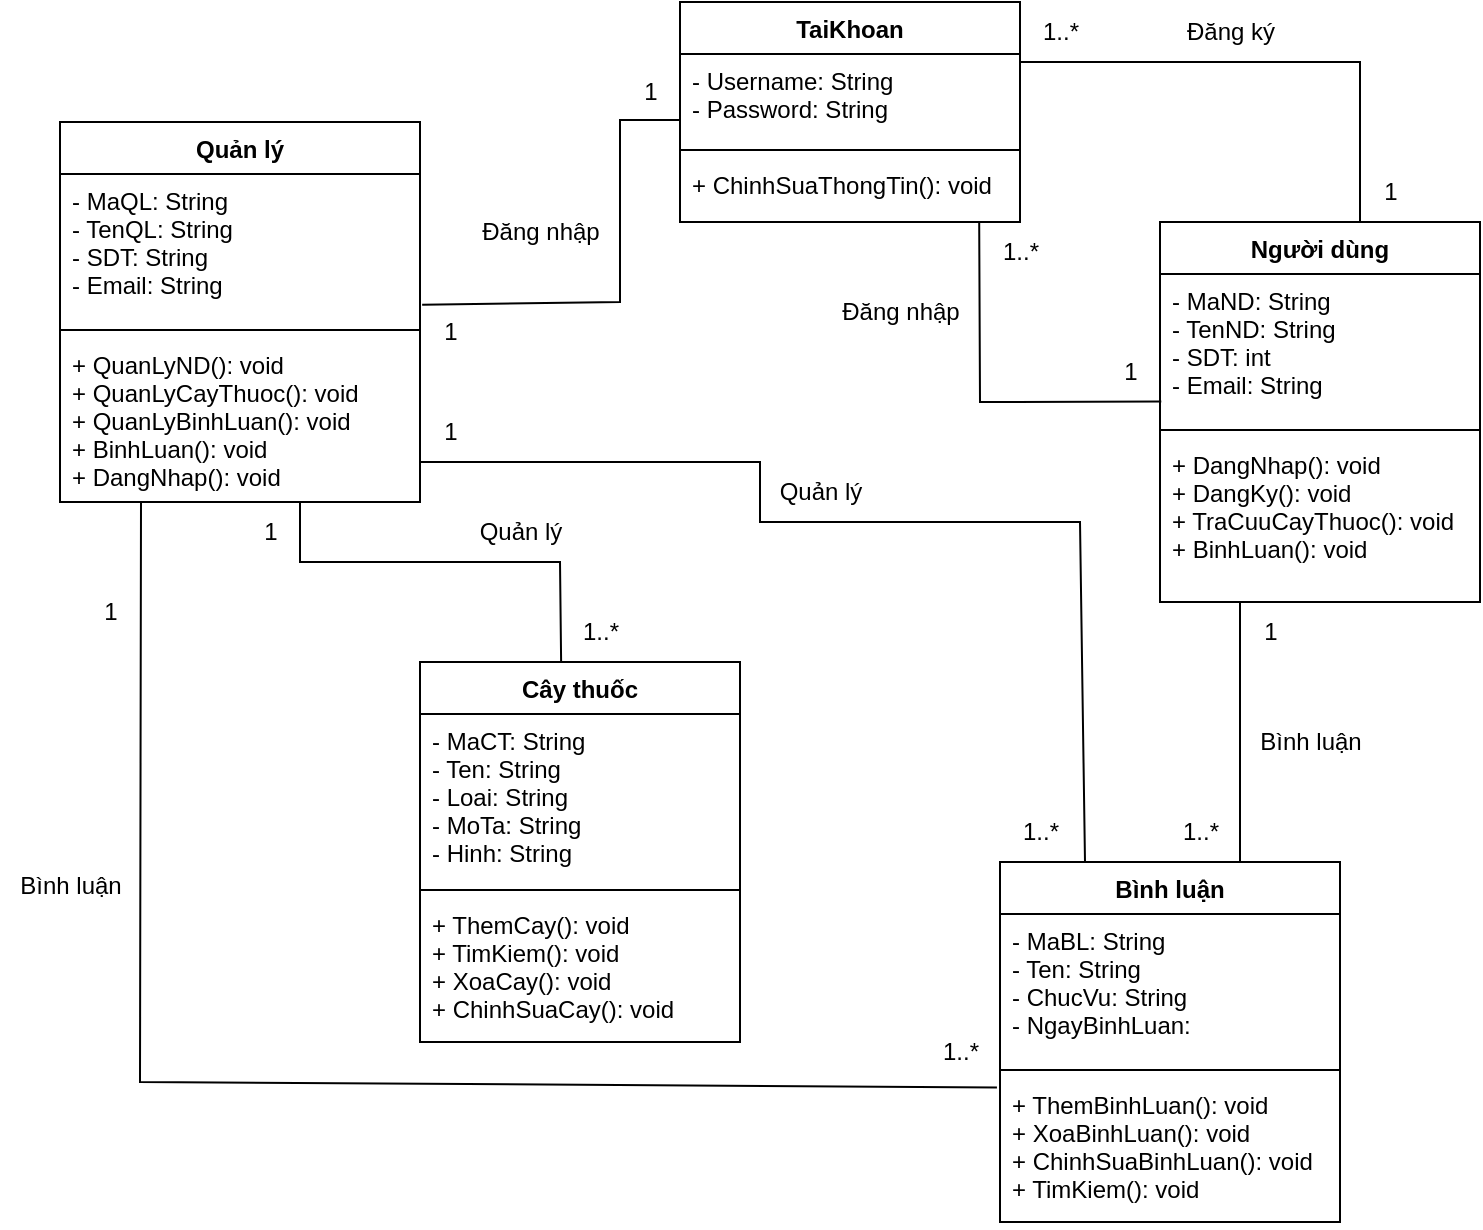 <mxfile version="20.6.0"><diagram id="Yj39olRPtuy8JkPqei68" name="Page-1"><mxGraphModel dx="1173" dy="635" grid="1" gridSize="10" guides="1" tooltips="1" connect="1" arrows="1" fold="1" page="1" pageScale="1" pageWidth="850" pageHeight="1100" math="0" shadow="0"><root><mxCell id="0"/><mxCell id="1" parent="0"/><mxCell id="2QaHPqXlQmi6M6W6ErxX-2" value="Người dùng" style="swimlane;fontStyle=1;align=center;verticalAlign=top;childLayout=stackLayout;horizontal=1;startSize=26;horizontalStack=0;resizeParent=1;resizeParentMax=0;resizeLast=0;collapsible=1;marginBottom=0;" vertex="1" parent="1"><mxGeometry x="650" y="640" width="160" height="190" as="geometry"/></mxCell><mxCell id="2QaHPqXlQmi6M6W6ErxX-3" value="- MaND: String&#10;- TenND: String&#10;- SDT: int&#10;- Email: String&#10;" style="text;strokeColor=none;fillColor=none;align=left;verticalAlign=top;spacingLeft=4;spacingRight=4;overflow=hidden;rotatable=0;points=[[0,0.5],[1,0.5]];portConstraint=eastwest;" vertex="1" parent="2QaHPqXlQmi6M6W6ErxX-2"><mxGeometry y="26" width="160" height="74" as="geometry"/></mxCell><mxCell id="2QaHPqXlQmi6M6W6ErxX-4" value="" style="line;strokeWidth=1;fillColor=none;align=left;verticalAlign=middle;spacingTop=-1;spacingLeft=3;spacingRight=3;rotatable=0;labelPosition=right;points=[];portConstraint=eastwest;strokeColor=inherit;" vertex="1" parent="2QaHPqXlQmi6M6W6ErxX-2"><mxGeometry y="100" width="160" height="8" as="geometry"/></mxCell><mxCell id="2QaHPqXlQmi6M6W6ErxX-5" value="+ DangNhap(): void&#10;+ DangKy(): void&#10;+ TraCuuCayThuoc(): void&#10;+ BinhLuan(): void" style="text;strokeColor=none;fillColor=none;align=left;verticalAlign=top;spacingLeft=4;spacingRight=4;overflow=hidden;rotatable=0;points=[[0,0.5],[1,0.5]];portConstraint=eastwest;" vertex="1" parent="2QaHPqXlQmi6M6W6ErxX-2"><mxGeometry y="108" width="160" height="82" as="geometry"/></mxCell><mxCell id="2QaHPqXlQmi6M6W6ErxX-6" value="Quản lý" style="swimlane;fontStyle=1;align=center;verticalAlign=top;childLayout=stackLayout;horizontal=1;startSize=26;horizontalStack=0;resizeParent=1;resizeParentMax=0;resizeLast=0;collapsible=1;marginBottom=0;" vertex="1" parent="1"><mxGeometry x="100" y="590" width="180" height="190" as="geometry"/></mxCell><mxCell id="2QaHPqXlQmi6M6W6ErxX-7" value="- MaQL: String&#10;- TenQL: String&#10;- SDT: String&#10;- Email: String" style="text;strokeColor=none;fillColor=none;align=left;verticalAlign=top;spacingLeft=4;spacingRight=4;overflow=hidden;rotatable=0;points=[[0,0.5],[1,0.5]];portConstraint=eastwest;" vertex="1" parent="2QaHPqXlQmi6M6W6ErxX-6"><mxGeometry y="26" width="180" height="74" as="geometry"/></mxCell><mxCell id="2QaHPqXlQmi6M6W6ErxX-8" value="" style="line;strokeWidth=1;fillColor=none;align=left;verticalAlign=middle;spacingTop=-1;spacingLeft=3;spacingRight=3;rotatable=0;labelPosition=right;points=[];portConstraint=eastwest;strokeColor=inherit;" vertex="1" parent="2QaHPqXlQmi6M6W6ErxX-6"><mxGeometry y="100" width="180" height="8" as="geometry"/></mxCell><mxCell id="2QaHPqXlQmi6M6W6ErxX-9" value="+ QuanLyND(): void&#10;+ QuanLyCayThuoc(): void&#10;+ QuanLyBinhLuan(): void&#10;+ BinhLuan(): void&#10;+ DangNhap(): void" style="text;strokeColor=none;fillColor=none;align=left;verticalAlign=top;spacingLeft=4;spacingRight=4;overflow=hidden;rotatable=0;points=[[0,0.5],[1,0.5]];portConstraint=eastwest;" vertex="1" parent="2QaHPqXlQmi6M6W6ErxX-6"><mxGeometry y="108" width="180" height="82" as="geometry"/></mxCell><mxCell id="2QaHPqXlQmi6M6W6ErxX-10" value="TaiKhoan" style="swimlane;fontStyle=1;align=center;verticalAlign=top;childLayout=stackLayout;horizontal=1;startSize=26;horizontalStack=0;resizeParent=1;resizeParentMax=0;resizeLast=0;collapsible=1;marginBottom=0;" vertex="1" parent="1"><mxGeometry x="410" y="530" width="170" height="110" as="geometry"/></mxCell><mxCell id="2QaHPqXlQmi6M6W6ErxX-11" value="- Username: String&#10;- Password: String" style="text;strokeColor=none;fillColor=none;align=left;verticalAlign=top;spacingLeft=4;spacingRight=4;overflow=hidden;rotatable=0;points=[[0,0.5],[1,0.5]];portConstraint=eastwest;" vertex="1" parent="2QaHPqXlQmi6M6W6ErxX-10"><mxGeometry y="26" width="170" height="44" as="geometry"/></mxCell><mxCell id="2QaHPqXlQmi6M6W6ErxX-12" value="" style="line;strokeWidth=1;fillColor=none;align=left;verticalAlign=middle;spacingTop=-1;spacingLeft=3;spacingRight=3;rotatable=0;labelPosition=right;points=[];portConstraint=eastwest;strokeColor=inherit;" vertex="1" parent="2QaHPqXlQmi6M6W6ErxX-10"><mxGeometry y="70" width="170" height="8" as="geometry"/></mxCell><mxCell id="2QaHPqXlQmi6M6W6ErxX-13" value="+ ChinhSuaThongTin(): void" style="text;strokeColor=none;fillColor=none;align=left;verticalAlign=top;spacingLeft=4;spacingRight=4;overflow=hidden;rotatable=0;points=[[0,0.5],[1,0.5]];portConstraint=eastwest;" vertex="1" parent="2QaHPqXlQmi6M6W6ErxX-10"><mxGeometry y="78" width="170" height="32" as="geometry"/></mxCell><mxCell id="2QaHPqXlQmi6M6W6ErxX-14" value="Cây thuốc" style="swimlane;fontStyle=1;align=center;verticalAlign=top;childLayout=stackLayout;horizontal=1;startSize=26;horizontalStack=0;resizeParent=1;resizeParentMax=0;resizeLast=0;collapsible=1;marginBottom=0;" vertex="1" parent="1"><mxGeometry x="280" y="860" width="160" height="190" as="geometry"/></mxCell><mxCell id="2QaHPqXlQmi6M6W6ErxX-15" value="- MaCT: String&#10;- Ten: String&#10;- Loai: String&#10;- MoTa: String&#10;- Hinh: String" style="text;strokeColor=none;fillColor=none;align=left;verticalAlign=top;spacingLeft=4;spacingRight=4;overflow=hidden;rotatable=0;points=[[0,0.5],[1,0.5]];portConstraint=eastwest;" vertex="1" parent="2QaHPqXlQmi6M6W6ErxX-14"><mxGeometry y="26" width="160" height="84" as="geometry"/></mxCell><mxCell id="2QaHPqXlQmi6M6W6ErxX-16" value="" style="line;strokeWidth=1;fillColor=none;align=left;verticalAlign=middle;spacingTop=-1;spacingLeft=3;spacingRight=3;rotatable=0;labelPosition=right;points=[];portConstraint=eastwest;strokeColor=inherit;" vertex="1" parent="2QaHPqXlQmi6M6W6ErxX-14"><mxGeometry y="110" width="160" height="8" as="geometry"/></mxCell><mxCell id="2QaHPqXlQmi6M6W6ErxX-17" value="+ ThemCay(): void&#10;+ TimKiem(): void&#10;+ XoaCay(): void&#10;+ ChinhSuaCay(): void" style="text;strokeColor=none;fillColor=none;align=left;verticalAlign=top;spacingLeft=4;spacingRight=4;overflow=hidden;rotatable=0;points=[[0,0.5],[1,0.5]];portConstraint=eastwest;" vertex="1" parent="2QaHPqXlQmi6M6W6ErxX-14"><mxGeometry y="118" width="160" height="72" as="geometry"/></mxCell><mxCell id="2QaHPqXlQmi6M6W6ErxX-18" value="Bình luận" style="swimlane;fontStyle=1;align=center;verticalAlign=top;childLayout=stackLayout;horizontal=1;startSize=26;horizontalStack=0;resizeParent=1;resizeParentMax=0;resizeLast=0;collapsible=1;marginBottom=0;" vertex="1" parent="1"><mxGeometry x="570" y="960" width="170" height="180" as="geometry"/></mxCell><mxCell id="2QaHPqXlQmi6M6W6ErxX-19" value="- MaBL: String&#10;- Ten: String&#10;- ChucVu: String&#10;- NgayBinhLuan:" style="text;strokeColor=none;fillColor=none;align=left;verticalAlign=top;spacingLeft=4;spacingRight=4;overflow=hidden;rotatable=0;points=[[0,0.5],[1,0.5]];portConstraint=eastwest;" vertex="1" parent="2QaHPqXlQmi6M6W6ErxX-18"><mxGeometry y="26" width="170" height="74" as="geometry"/></mxCell><mxCell id="2QaHPqXlQmi6M6W6ErxX-20" value="" style="line;strokeWidth=1;fillColor=none;align=left;verticalAlign=middle;spacingTop=-1;spacingLeft=3;spacingRight=3;rotatable=0;labelPosition=right;points=[];portConstraint=eastwest;strokeColor=inherit;" vertex="1" parent="2QaHPqXlQmi6M6W6ErxX-18"><mxGeometry y="100" width="170" height="8" as="geometry"/></mxCell><mxCell id="2QaHPqXlQmi6M6W6ErxX-21" value="+ ThemBinhLuan(): void&#10;+ XoaBinhLuan(): void&#10;+ ChinhSuaBinhLuan(): void&#10;+ TimKiem(): void" style="text;strokeColor=none;fillColor=none;align=left;verticalAlign=top;spacingLeft=4;spacingRight=4;overflow=hidden;rotatable=0;points=[[0,0.5],[1,0.5]];portConstraint=eastwest;" vertex="1" parent="2QaHPqXlQmi6M6W6ErxX-18"><mxGeometry y="108" width="170" height="72" as="geometry"/></mxCell><mxCell id="2QaHPqXlQmi6M6W6ErxX-23" value="" style="endArrow=none;html=1;rounded=0;exitX=1.006;exitY=0.883;exitDx=0;exitDy=0;exitPerimeter=0;" edge="1" parent="1" source="2QaHPqXlQmi6M6W6ErxX-7"><mxGeometry width="50" height="50" relative="1" as="geometry"><mxPoint x="280" y="730" as="sourcePoint"/><mxPoint x="410" y="589" as="targetPoint"/><Array as="points"><mxPoint x="380" y="680"/><mxPoint x="380" y="589"/></Array></mxGeometry></mxCell><mxCell id="2QaHPqXlQmi6M6W6ErxX-24" value="Đăng nhập" style="text;html=1;align=center;verticalAlign=middle;resizable=0;points=[];autosize=1;strokeColor=none;fillColor=none;" vertex="1" parent="1"><mxGeometry x="300" y="630" width="80" height="30" as="geometry"/></mxCell><mxCell id="2QaHPqXlQmi6M6W6ErxX-25" value="1" style="text;html=1;align=center;verticalAlign=middle;resizable=0;points=[];autosize=1;strokeColor=none;fillColor=none;" vertex="1" parent="1"><mxGeometry x="280" y="680" width="30" height="30" as="geometry"/></mxCell><mxCell id="2QaHPqXlQmi6M6W6ErxX-26" value="1" style="text;html=1;align=center;verticalAlign=middle;resizable=0;points=[];autosize=1;strokeColor=none;fillColor=none;" vertex="1" parent="1"><mxGeometry x="380" y="560" width="30" height="30" as="geometry"/></mxCell><mxCell id="2QaHPqXlQmi6M6W6ErxX-27" value="" style="endArrow=none;html=1;rounded=0;entryX=0.004;entryY=0.861;entryDx=0;entryDy=0;entryPerimeter=0;exitX=0.88;exitY=1.004;exitDx=0;exitDy=0;exitPerimeter=0;" edge="1" parent="1" source="2QaHPqXlQmi6M6W6ErxX-13" target="2QaHPqXlQmi6M6W6ErxX-3"><mxGeometry width="50" height="50" relative="1" as="geometry"><mxPoint x="500" y="810" as="sourcePoint"/><mxPoint x="550" y="760" as="targetPoint"/><Array as="points"><mxPoint x="560" y="730"/></Array></mxGeometry></mxCell><mxCell id="2QaHPqXlQmi6M6W6ErxX-28" value="Đăng nhập" style="text;html=1;align=center;verticalAlign=middle;resizable=0;points=[];autosize=1;strokeColor=none;fillColor=none;" vertex="1" parent="1"><mxGeometry x="480" y="670" width="80" height="30" as="geometry"/></mxCell><mxCell id="2QaHPqXlQmi6M6W6ErxX-29" value="1" style="text;html=1;align=center;verticalAlign=middle;resizable=0;points=[];autosize=1;strokeColor=none;fillColor=none;" vertex="1" parent="1"><mxGeometry x="620" y="700" width="30" height="30" as="geometry"/></mxCell><mxCell id="2QaHPqXlQmi6M6W6ErxX-30" value="1..*" style="text;html=1;align=center;verticalAlign=middle;resizable=0;points=[];autosize=1;strokeColor=none;fillColor=none;" vertex="1" parent="1"><mxGeometry x="560" y="640" width="40" height="30" as="geometry"/></mxCell><mxCell id="2QaHPqXlQmi6M6W6ErxX-31" value="" style="endArrow=none;html=1;rounded=0;" edge="1" parent="1"><mxGeometry width="50" height="50" relative="1" as="geometry"><mxPoint x="580" y="560" as="sourcePoint"/><mxPoint x="750" y="640" as="targetPoint"/><Array as="points"><mxPoint x="750" y="560"/></Array></mxGeometry></mxCell><mxCell id="2QaHPqXlQmi6M6W6ErxX-32" value="Đăng ký" style="text;html=1;align=center;verticalAlign=middle;resizable=0;points=[];autosize=1;strokeColor=none;fillColor=none;" vertex="1" parent="1"><mxGeometry x="650" y="530" width="70" height="30" as="geometry"/></mxCell><mxCell id="2QaHPqXlQmi6M6W6ErxX-33" value="1" style="text;html=1;align=center;verticalAlign=middle;resizable=0;points=[];autosize=1;strokeColor=none;fillColor=none;" vertex="1" parent="1"><mxGeometry x="750" y="610" width="30" height="30" as="geometry"/></mxCell><mxCell id="2QaHPqXlQmi6M6W6ErxX-34" value="1..*" style="text;html=1;align=center;verticalAlign=middle;resizable=0;points=[];autosize=1;strokeColor=none;fillColor=none;" vertex="1" parent="1"><mxGeometry x="580" y="530" width="40" height="30" as="geometry"/></mxCell><mxCell id="2QaHPqXlQmi6M6W6ErxX-35" value="" style="endArrow=none;html=1;rounded=0;" edge="1" parent="1"><mxGeometry width="50" height="50" relative="1" as="geometry"><mxPoint x="690" y="960" as="sourcePoint"/><mxPoint x="690" y="830" as="targetPoint"/></mxGeometry></mxCell><mxCell id="2QaHPqXlQmi6M6W6ErxX-36" value="Bình luận" style="text;html=1;align=center;verticalAlign=middle;resizable=0;points=[];autosize=1;strokeColor=none;fillColor=none;" vertex="1" parent="1"><mxGeometry x="690" y="885" width="70" height="30" as="geometry"/></mxCell><mxCell id="2QaHPqXlQmi6M6W6ErxX-37" value="1" style="text;html=1;align=center;verticalAlign=middle;resizable=0;points=[];autosize=1;strokeColor=none;fillColor=none;" vertex="1" parent="1"><mxGeometry x="690" y="830" width="30" height="30" as="geometry"/></mxCell><mxCell id="2QaHPqXlQmi6M6W6ErxX-38" value="1..*" style="text;html=1;align=center;verticalAlign=middle;resizable=0;points=[];autosize=1;strokeColor=none;fillColor=none;" vertex="1" parent="1"><mxGeometry x="650" y="930" width="40" height="30" as="geometry"/></mxCell><mxCell id="2QaHPqXlQmi6M6W6ErxX-39" value="" style="endArrow=none;html=1;rounded=0;exitX=0.441;exitY=-0.002;exitDx=0;exitDy=0;exitPerimeter=0;" edge="1" parent="1" source="2QaHPqXlQmi6M6W6ErxX-14"><mxGeometry width="50" height="50" relative="1" as="geometry"><mxPoint x="260" y="870" as="sourcePoint"/><mxPoint x="220" y="780" as="targetPoint"/><Array as="points"><mxPoint x="350" y="810"/><mxPoint x="220" y="810"/></Array></mxGeometry></mxCell><mxCell id="2QaHPqXlQmi6M6W6ErxX-40" value="Quản lý" style="text;html=1;align=center;verticalAlign=middle;resizable=0;points=[];autosize=1;strokeColor=none;fillColor=none;" vertex="1" parent="1"><mxGeometry x="300" y="780" width="60" height="30" as="geometry"/></mxCell><mxCell id="2QaHPqXlQmi6M6W6ErxX-41" value="1" style="text;html=1;align=center;verticalAlign=middle;resizable=0;points=[];autosize=1;strokeColor=none;fillColor=none;" vertex="1" parent="1"><mxGeometry x="190" y="780" width="30" height="30" as="geometry"/></mxCell><mxCell id="2QaHPqXlQmi6M6W6ErxX-42" value="1..*" style="text;html=1;align=center;verticalAlign=middle;resizable=0;points=[];autosize=1;strokeColor=none;fillColor=none;" vertex="1" parent="1"><mxGeometry x="350" y="830" width="40" height="30" as="geometry"/></mxCell><mxCell id="2QaHPqXlQmi6M6W6ErxX-43" value="" style="endArrow=none;html=1;rounded=0;entryX=0.25;entryY=0;entryDx=0;entryDy=0;" edge="1" parent="1" target="2QaHPqXlQmi6M6W6ErxX-18"><mxGeometry width="50" height="50" relative="1" as="geometry"><mxPoint x="280" y="760" as="sourcePoint"/><mxPoint x="450.84" y="770" as="targetPoint"/><Array as="points"><mxPoint x="450" y="760"/><mxPoint x="450" y="790"/><mxPoint x="610" y="790"/></Array></mxGeometry></mxCell><mxCell id="2QaHPqXlQmi6M6W6ErxX-44" value="Quản lý" style="text;html=1;align=center;verticalAlign=middle;resizable=0;points=[];autosize=1;strokeColor=none;fillColor=none;" vertex="1" parent="1"><mxGeometry x="450" y="760" width="60" height="30" as="geometry"/></mxCell><mxCell id="2QaHPqXlQmi6M6W6ErxX-45" value="1" style="text;html=1;align=center;verticalAlign=middle;resizable=0;points=[];autosize=1;strokeColor=none;fillColor=none;" vertex="1" parent="1"><mxGeometry x="280" y="730" width="30" height="30" as="geometry"/></mxCell><mxCell id="2QaHPqXlQmi6M6W6ErxX-46" value="1..*" style="text;html=1;align=center;verticalAlign=middle;resizable=0;points=[];autosize=1;strokeColor=none;fillColor=none;" vertex="1" parent="1"><mxGeometry x="570" y="930" width="40" height="30" as="geometry"/></mxCell><mxCell id="2QaHPqXlQmi6M6W6ErxX-47" value="" style="endArrow=none;html=1;rounded=0;entryX=0.225;entryY=1.003;entryDx=0;entryDy=0;entryPerimeter=0;exitX=-0.009;exitY=0.066;exitDx=0;exitDy=0;exitPerimeter=0;" edge="1" parent="1" source="2QaHPqXlQmi6M6W6ErxX-21" target="2QaHPqXlQmi6M6W6ErxX-9"><mxGeometry width="50" height="50" relative="1" as="geometry"><mxPoint x="140" y="1080" as="sourcePoint"/><mxPoint x="180" y="930" as="targetPoint"/><Array as="points"><mxPoint x="140" y="1070"/></Array></mxGeometry></mxCell><mxCell id="2QaHPqXlQmi6M6W6ErxX-48" value="Bình luận" style="text;html=1;align=center;verticalAlign=middle;resizable=0;points=[];autosize=1;strokeColor=none;fillColor=none;" vertex="1" parent="1"><mxGeometry x="70" y="957" width="70" height="30" as="geometry"/></mxCell><mxCell id="2QaHPqXlQmi6M6W6ErxX-49" value="1" style="text;html=1;align=center;verticalAlign=middle;resizable=0;points=[];autosize=1;strokeColor=none;fillColor=none;" vertex="1" parent="1"><mxGeometry x="110" y="820" width="30" height="30" as="geometry"/></mxCell><mxCell id="2QaHPqXlQmi6M6W6ErxX-50" value="1..*" style="text;html=1;align=center;verticalAlign=middle;resizable=0;points=[];autosize=1;strokeColor=none;fillColor=none;" vertex="1" parent="1"><mxGeometry x="530" y="1040" width="40" height="30" as="geometry"/></mxCell></root></mxGraphModel></diagram></mxfile>